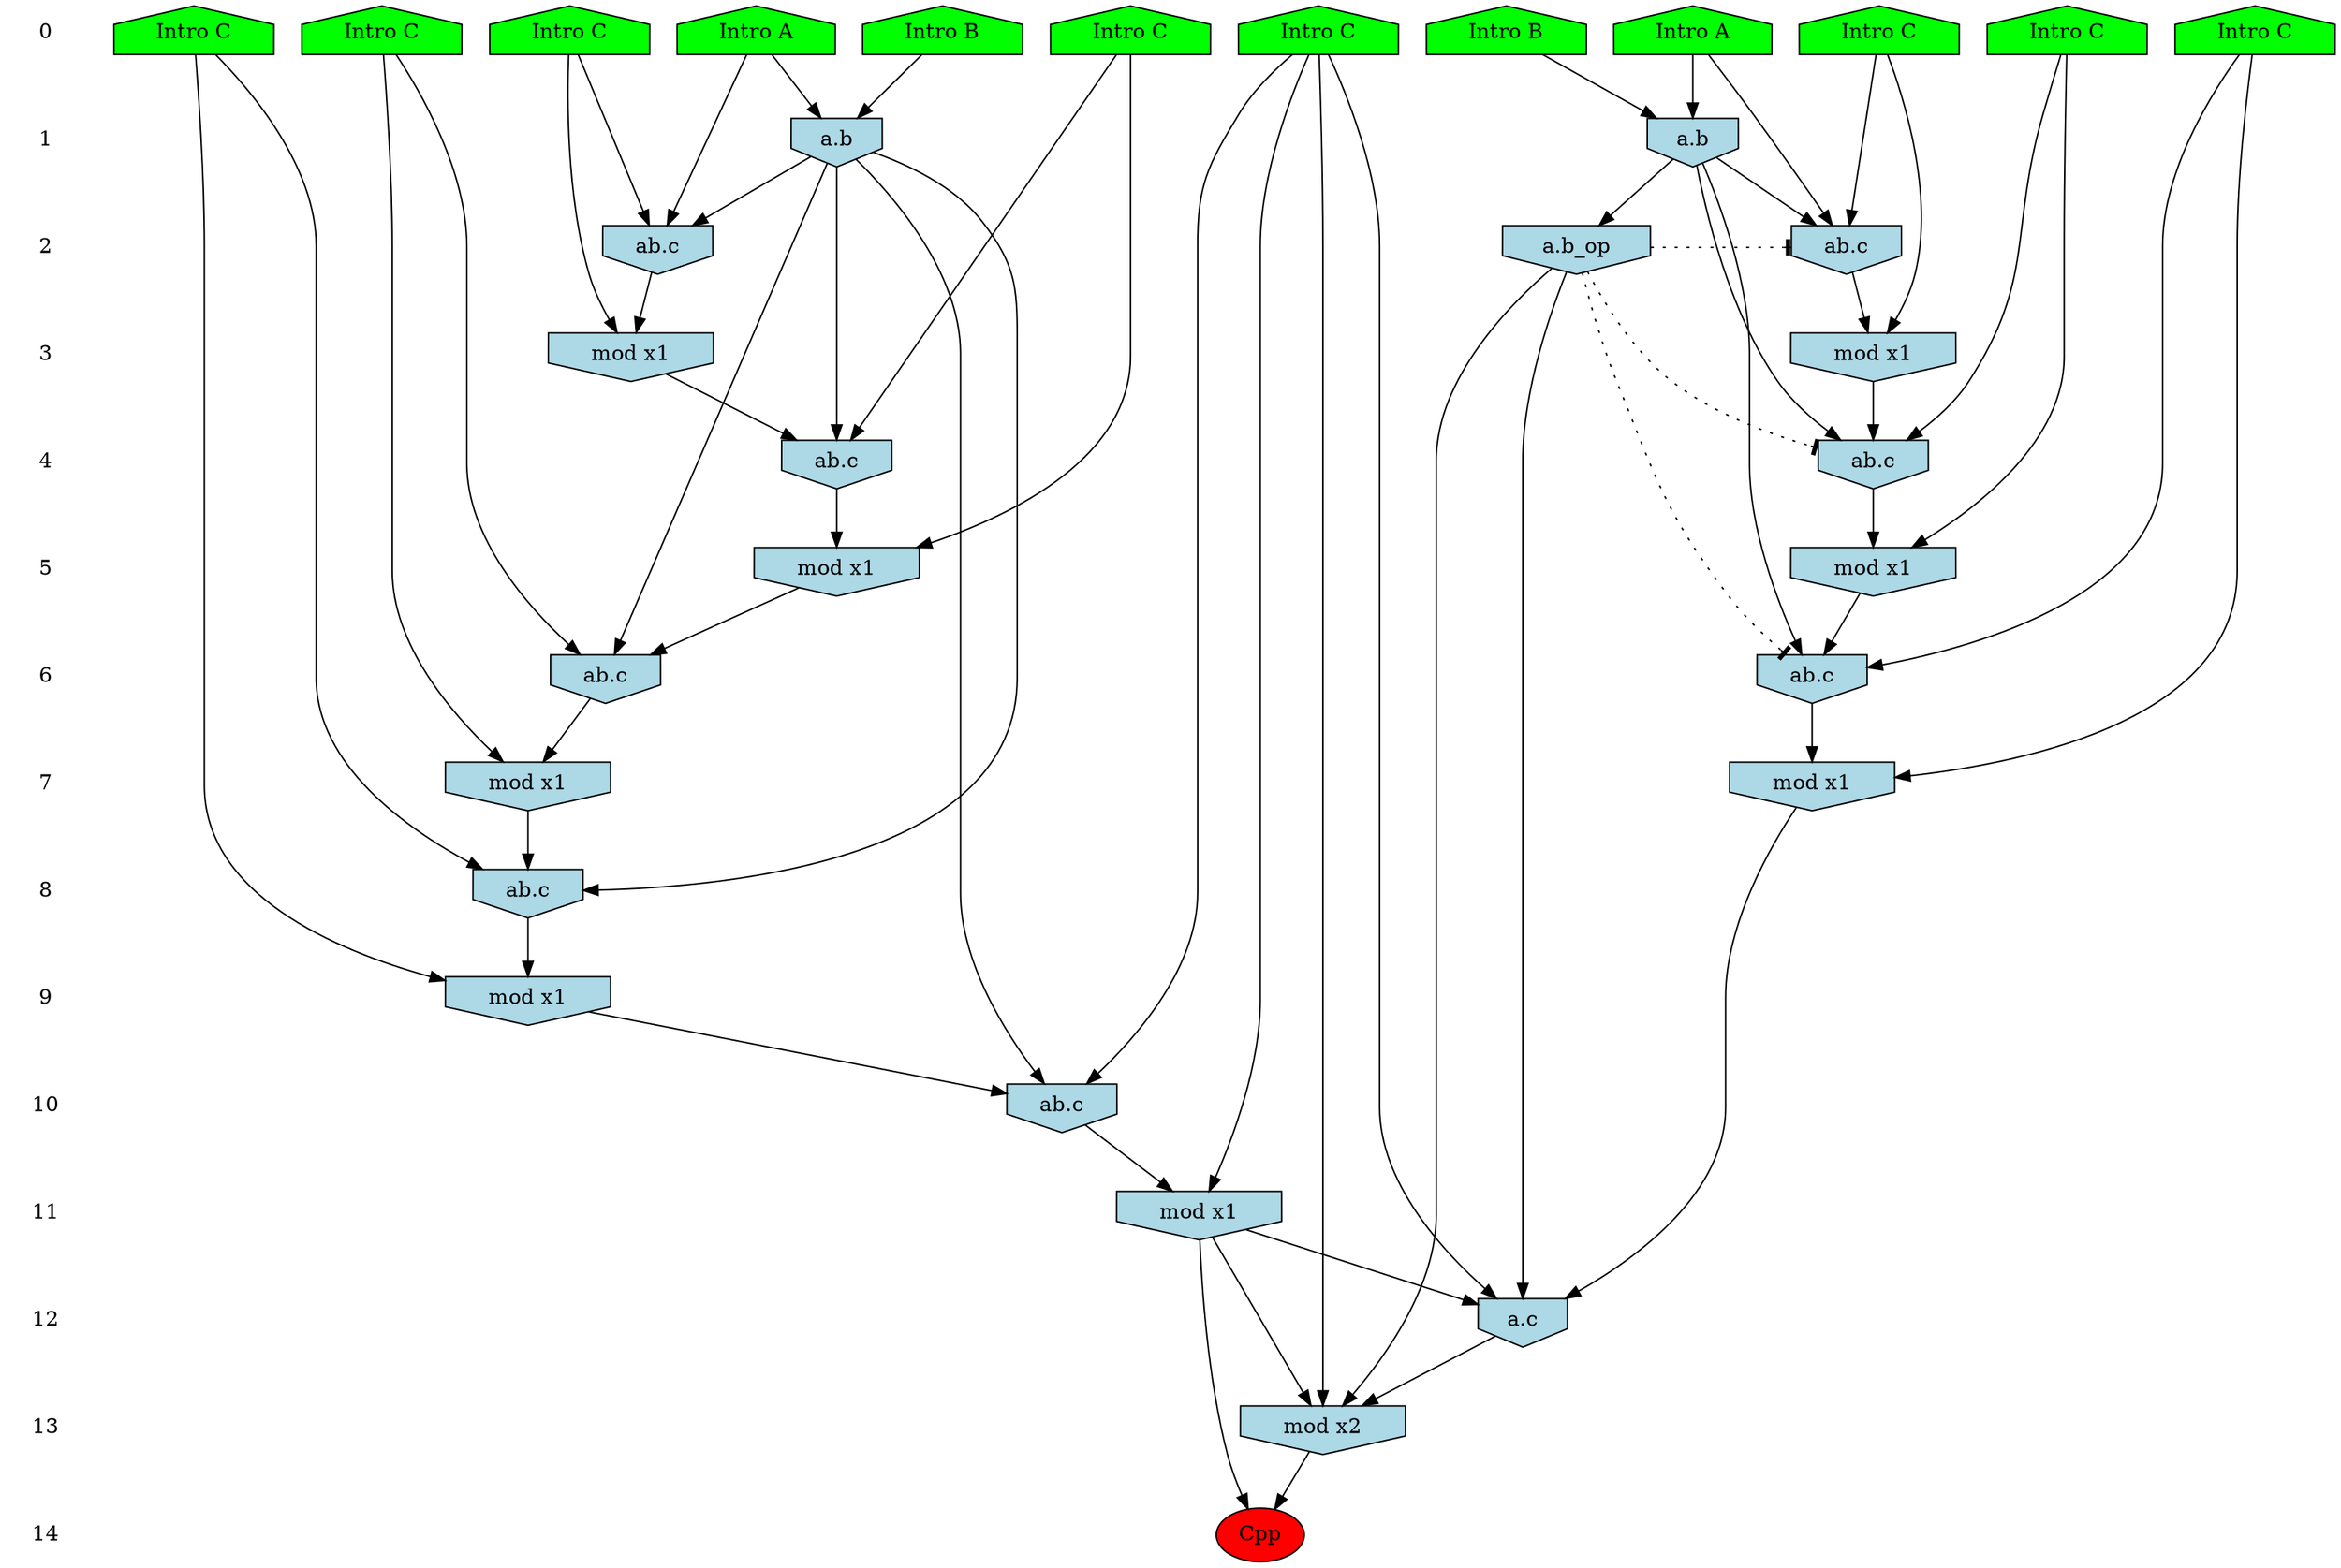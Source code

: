 /* Compression of 3 causal flows obtained in average at 1.551685E+01 t.u */
/* Compressed causal flows were: [2054;2862;2868] */
digraph G{
 ranksep=.5 ; 
{ rank = same ; "0" [shape=plaintext] ; node_1 [label ="Intro B", shape=house, style=filled, fillcolor=green] ;
node_2 [label ="Intro B", shape=house, style=filled, fillcolor=green] ;
node_3 [label ="Intro A", shape=house, style=filled, fillcolor=green] ;
node_4 [label ="Intro A", shape=house, style=filled, fillcolor=green] ;
node_5 [label ="Intro C", shape=house, style=filled, fillcolor=green] ;
node_6 [label ="Intro C", shape=house, style=filled, fillcolor=green] ;
node_7 [label ="Intro C", shape=house, style=filled, fillcolor=green] ;
node_8 [label ="Intro C", shape=house, style=filled, fillcolor=green] ;
node_9 [label ="Intro C", shape=house, style=filled, fillcolor=green] ;
node_10 [label ="Intro C", shape=house, style=filled, fillcolor=green] ;
node_11 [label ="Intro C", shape=house, style=filled, fillcolor=green] ;
node_12 [label ="Intro C", shape=house, style=filled, fillcolor=green] ;
}
{ rank = same ; "1" [shape=plaintext] ; node_13 [label="a.b", shape=invhouse, style=filled, fillcolor = lightblue] ;
node_15 [label="a.b", shape=invhouse, style=filled, fillcolor = lightblue] ;
}
{ rank = same ; "2" [shape=plaintext] ; node_14 [label="ab.c", shape=invhouse, style=filled, fillcolor = lightblue] ;
node_17 [label="ab.c", shape=invhouse, style=filled, fillcolor = lightblue] ;
node_30 [label="a.b_op", shape=invhouse, style=filled, fillcolor = lightblue] ;
}
{ rank = same ; "3" [shape=plaintext] ; node_16 [label="mod x1", shape=invhouse, style=filled, fillcolor = lightblue] ;
node_18 [label="mod x1", shape=invhouse, style=filled, fillcolor = lightblue] ;
}
{ rank = same ; "4" [shape=plaintext] ; node_19 [label="ab.c", shape=invhouse, style=filled, fillcolor = lightblue] ;
node_21 [label="ab.c", shape=invhouse, style=filled, fillcolor = lightblue] ;
}
{ rank = same ; "5" [shape=plaintext] ; node_20 [label="mod x1", shape=invhouse, style=filled, fillcolor = lightblue] ;
node_22 [label="mod x1", shape=invhouse, style=filled, fillcolor = lightblue] ;
}
{ rank = same ; "6" [shape=plaintext] ; node_23 [label="ab.c", shape=invhouse, style=filled, fillcolor = lightblue] ;
node_26 [label="ab.c", shape=invhouse, style=filled, fillcolor = lightblue] ;
}
{ rank = same ; "7" [shape=plaintext] ; node_24 [label="mod x1", shape=invhouse, style=filled, fillcolor = lightblue] ;
node_27 [label="mod x1", shape=invhouse, style=filled, fillcolor = lightblue] ;
}
{ rank = same ; "8" [shape=plaintext] ; node_25 [label="ab.c", shape=invhouse, style=filled, fillcolor = lightblue] ;
}
{ rank = same ; "9" [shape=plaintext] ; node_28 [label="mod x1", shape=invhouse, style=filled, fillcolor = lightblue] ;
}
{ rank = same ; "10" [shape=plaintext] ; node_29 [label="ab.c", shape=invhouse, style=filled, fillcolor = lightblue] ;
}
{ rank = same ; "11" [shape=plaintext] ; node_31 [label="mod x1", shape=invhouse, style=filled, fillcolor = lightblue] ;
}
{ rank = same ; "12" [shape=plaintext] ; node_32 [label="a.c", shape=invhouse, style=filled, fillcolor = lightblue] ;
}
{ rank = same ; "13" [shape=plaintext] ; node_33 [label="mod x2", shape=invhouse, style=filled, fillcolor = lightblue] ;
}
{ rank = same ; "14" [shape=plaintext] ; node_34 [label ="Cpp", style=filled, fillcolor=red] ;
}
"0" -> "1" [style="invis"]; 
"1" -> "2" [style="invis"]; 
"2" -> "3" [style="invis"]; 
"3" -> "4" [style="invis"]; 
"4" -> "5" [style="invis"]; 
"5" -> "6" [style="invis"]; 
"6" -> "7" [style="invis"]; 
"7" -> "8" [style="invis"]; 
"8" -> "9" [style="invis"]; 
"9" -> "10" [style="invis"]; 
"10" -> "11" [style="invis"]; 
"11" -> "12" [style="invis"]; 
"12" -> "13" [style="invis"]; 
"13" -> "14" [style="invis"]; 
node_2 -> node_13
node_4 -> node_13
node_4 -> node_14
node_8 -> node_14
node_13 -> node_14
node_1 -> node_15
node_3 -> node_15
node_8 -> node_16
node_14 -> node_16
node_3 -> node_17
node_12 -> node_17
node_15 -> node_17
node_12 -> node_18
node_17 -> node_18
node_7 -> node_19
node_13 -> node_19
node_16 -> node_19
node_7 -> node_20
node_19 -> node_20
node_9 -> node_21
node_15 -> node_21
node_18 -> node_21
node_9 -> node_22
node_21 -> node_22
node_10 -> node_23
node_13 -> node_23
node_20 -> node_23
node_10 -> node_24
node_23 -> node_24
node_11 -> node_25
node_13 -> node_25
node_24 -> node_25
node_6 -> node_26
node_15 -> node_26
node_22 -> node_26
node_6 -> node_27
node_26 -> node_27
node_11 -> node_28
node_25 -> node_28
node_5 -> node_29
node_13 -> node_29
node_28 -> node_29
node_15 -> node_30
node_5 -> node_31
node_29 -> node_31
node_5 -> node_32
node_27 -> node_32
node_30 -> node_32
node_31 -> node_32
node_5 -> node_33
node_30 -> node_33
node_31 -> node_33
node_32 -> node_33
node_31 -> node_34
node_33 -> node_34
node_30 -> node_26 [style=dotted, arrowhead = tee] 
node_30 -> node_21 [style=dotted, arrowhead = tee] 
node_30 -> node_17 [style=dotted, arrowhead = tee] 
}
/*
 Dot generation time: 0.001181
*/